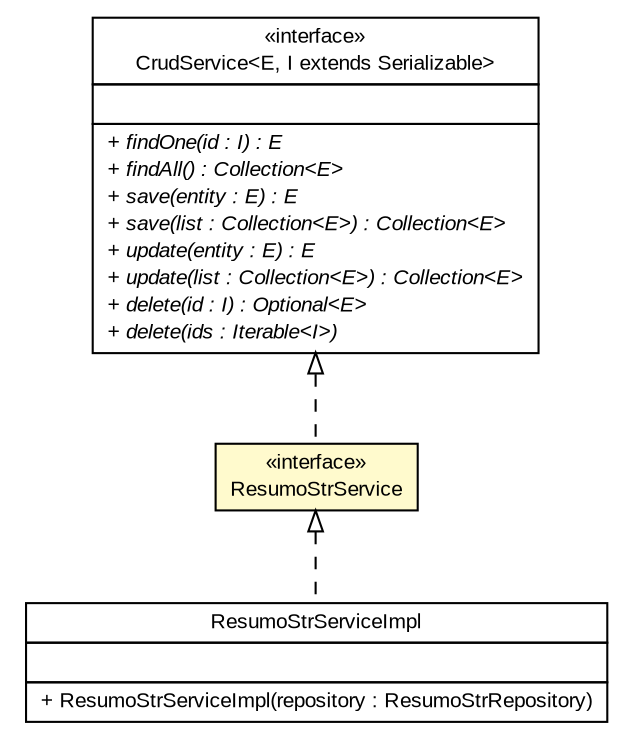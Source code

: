 #!/usr/local/bin/dot
#
# Class diagram 
# Generated by UMLGraph version R5_6 (http://www.umlgraph.org/)
#

digraph G {
	edge [fontname="arial",fontsize=10,labelfontname="arial",labelfontsize=10];
	node [fontname="arial",fontsize=10,shape=plaintext];
	nodesep=0.25;
	ranksep=0.5;
	// br.gov.to.sefaz.business.service.CrudService<E, I extends java.io.Serializable>
	c704929 [label=<<table title="br.gov.to.sefaz.business.service.CrudService" border="0" cellborder="1" cellspacing="0" cellpadding="2" port="p" href="../../../business/service/CrudService.html">
		<tr><td><table border="0" cellspacing="0" cellpadding="1">
<tr><td align="center" balign="center"> &#171;interface&#187; </td></tr>
<tr><td align="center" balign="center"> CrudService&lt;E, I extends Serializable&gt; </td></tr>
		</table></td></tr>
		<tr><td><table border="0" cellspacing="0" cellpadding="1">
<tr><td align="left" balign="left">  </td></tr>
		</table></td></tr>
		<tr><td><table border="0" cellspacing="0" cellpadding="1">
<tr><td align="left" balign="left"><font face="arial italic" point-size="10.0"> + findOne(id : I) : E </font></td></tr>
<tr><td align="left" balign="left"><font face="arial italic" point-size="10.0"> + findAll() : Collection&lt;E&gt; </font></td></tr>
<tr><td align="left" balign="left"><font face="arial italic" point-size="10.0"> + save(entity : E) : E </font></td></tr>
<tr><td align="left" balign="left"><font face="arial italic" point-size="10.0"> + save(list : Collection&lt;E&gt;) : Collection&lt;E&gt; </font></td></tr>
<tr><td align="left" balign="left"><font face="arial italic" point-size="10.0"> + update(entity : E) : E </font></td></tr>
<tr><td align="left" balign="left"><font face="arial italic" point-size="10.0"> + update(list : Collection&lt;E&gt;) : Collection&lt;E&gt; </font></td></tr>
<tr><td align="left" balign="left"><font face="arial italic" point-size="10.0"> + delete(id : I) : Optional&lt;E&gt; </font></td></tr>
<tr><td align="left" balign="left"><font face="arial italic" point-size="10.0"> + delete(ids : Iterable&lt;I&gt;) </font></td></tr>
		</table></td></tr>
		</table>>, URL="../../../business/service/CrudService.html", fontname="arial", fontcolor="black", fontsize=10.0];
	// br.gov.to.sefaz.arr.processamento.service.ResumoStrService
	c705521 [label=<<table title="br.gov.to.sefaz.arr.processamento.service.ResumoStrService" border="0" cellborder="1" cellspacing="0" cellpadding="2" port="p" bgcolor="lemonChiffon" href="./ResumoStrService.html">
		<tr><td><table border="0" cellspacing="0" cellpadding="1">
<tr><td align="center" balign="center"> &#171;interface&#187; </td></tr>
<tr><td align="center" balign="center"> ResumoStrService </td></tr>
		</table></td></tr>
		</table>>, URL="./ResumoStrService.html", fontname="arial", fontcolor="black", fontsize=10.0];
	// br.gov.to.sefaz.arr.processamento.service.impl.ResumoStrServiceImpl
	c705533 [label=<<table title="br.gov.to.sefaz.arr.processamento.service.impl.ResumoStrServiceImpl" border="0" cellborder="1" cellspacing="0" cellpadding="2" port="p" href="./impl/ResumoStrServiceImpl.html">
		<tr><td><table border="0" cellspacing="0" cellpadding="1">
<tr><td align="center" balign="center"> ResumoStrServiceImpl </td></tr>
		</table></td></tr>
		<tr><td><table border="0" cellspacing="0" cellpadding="1">
<tr><td align="left" balign="left">  </td></tr>
		</table></td></tr>
		<tr><td><table border="0" cellspacing="0" cellpadding="1">
<tr><td align="left" balign="left"> + ResumoStrServiceImpl(repository : ResumoStrRepository) </td></tr>
		</table></td></tr>
		</table>>, URL="./impl/ResumoStrServiceImpl.html", fontname="arial", fontcolor="black", fontsize=10.0];
	//br.gov.to.sefaz.arr.processamento.service.ResumoStrService implements br.gov.to.sefaz.business.service.CrudService<E, I extends java.io.Serializable>
	c704929:p -> c705521:p [dir=back,arrowtail=empty,style=dashed];
	//br.gov.to.sefaz.arr.processamento.service.impl.ResumoStrServiceImpl implements br.gov.to.sefaz.arr.processamento.service.ResumoStrService
	c705521:p -> c705533:p [dir=back,arrowtail=empty,style=dashed];
}

